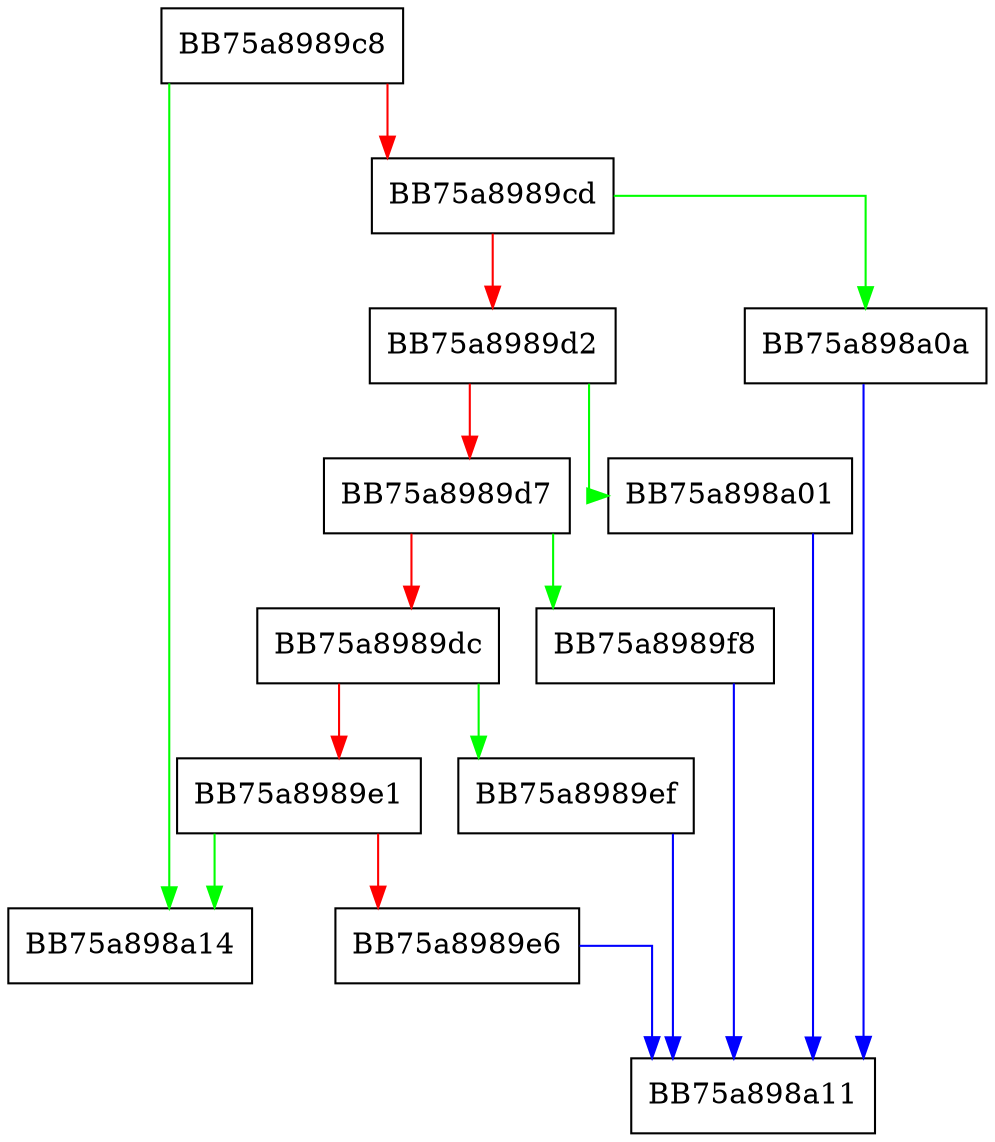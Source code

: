 digraph UpdateFailActionCount {
  node [shape="box"];
  graph [splines=ortho];
  BB75a8989c8 -> BB75a898a14 [color="green"];
  BB75a8989c8 -> BB75a8989cd [color="red"];
  BB75a8989cd -> BB75a898a0a [color="green"];
  BB75a8989cd -> BB75a8989d2 [color="red"];
  BB75a8989d2 -> BB75a898a01 [color="green"];
  BB75a8989d2 -> BB75a8989d7 [color="red"];
  BB75a8989d7 -> BB75a8989f8 [color="green"];
  BB75a8989d7 -> BB75a8989dc [color="red"];
  BB75a8989dc -> BB75a8989ef [color="green"];
  BB75a8989dc -> BB75a8989e1 [color="red"];
  BB75a8989e1 -> BB75a898a14 [color="green"];
  BB75a8989e1 -> BB75a8989e6 [color="red"];
  BB75a8989e6 -> BB75a898a11 [color="blue"];
  BB75a8989ef -> BB75a898a11 [color="blue"];
  BB75a8989f8 -> BB75a898a11 [color="blue"];
  BB75a898a01 -> BB75a898a11 [color="blue"];
  BB75a898a0a -> BB75a898a11 [color="blue"];
}
